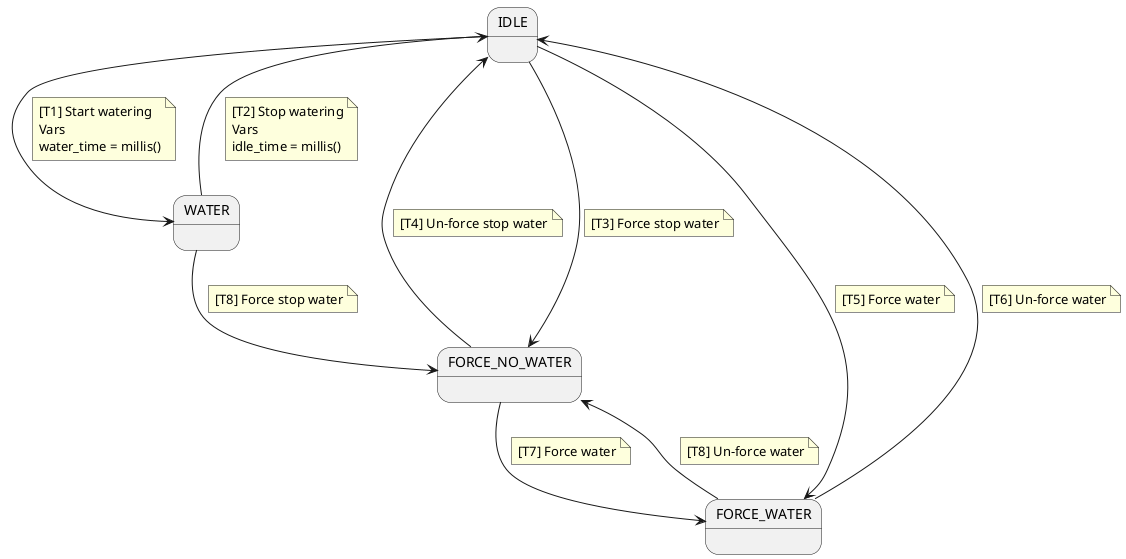 @startuml

IDLE:
WATER:
FORCE_NO_WATER:
FORCE_WATER:

IDLE --> WATER
note on link
[T1] Start watering
Vars
water_time = millis()
end note

WATER --> IDLE
note on link
[T2] Stop watering
Vars
idle_time = millis()
end note


IDLE --> FORCE_NO_WATER
note on link
[T3] Force stop water
end note

FORCE_NO_WATER --> IDLE
note on link
[T4] Un-force stop water
end note

IDLE --> FORCE_WATER
note on link
[T5] Force water
end note
FORCE_WATER --> IDLE
note on link
[T6] Un-force water
end note

FORCE_NO_WATER --> FORCE_WATER
note on link
[T7] Force water
end note

FORCE_WATER --> FORCE_NO_WATER
note on link
[T8] Un-force water
end note

WATER --> FORCE_NO_WATER
note on link
[T8] Force stop water
end note
@enduml